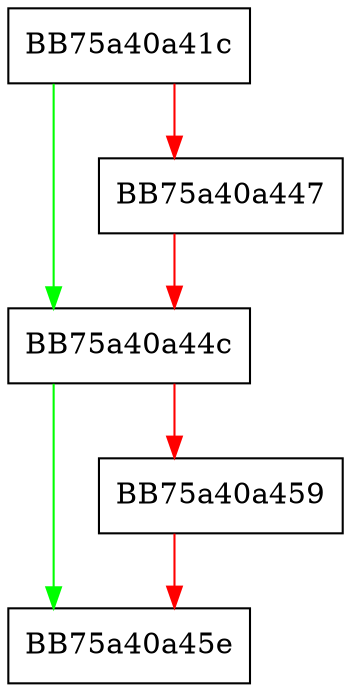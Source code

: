 digraph CDcData {
  node [shape="box"];
  graph [splines=ortho];
  BB75a40a41c -> BB75a40a44c [color="green"];
  BB75a40a41c -> BB75a40a447 [color="red"];
  BB75a40a447 -> BB75a40a44c [color="red"];
  BB75a40a44c -> BB75a40a45e [color="green"];
  BB75a40a44c -> BB75a40a459 [color="red"];
  BB75a40a459 -> BB75a40a45e [color="red"];
}